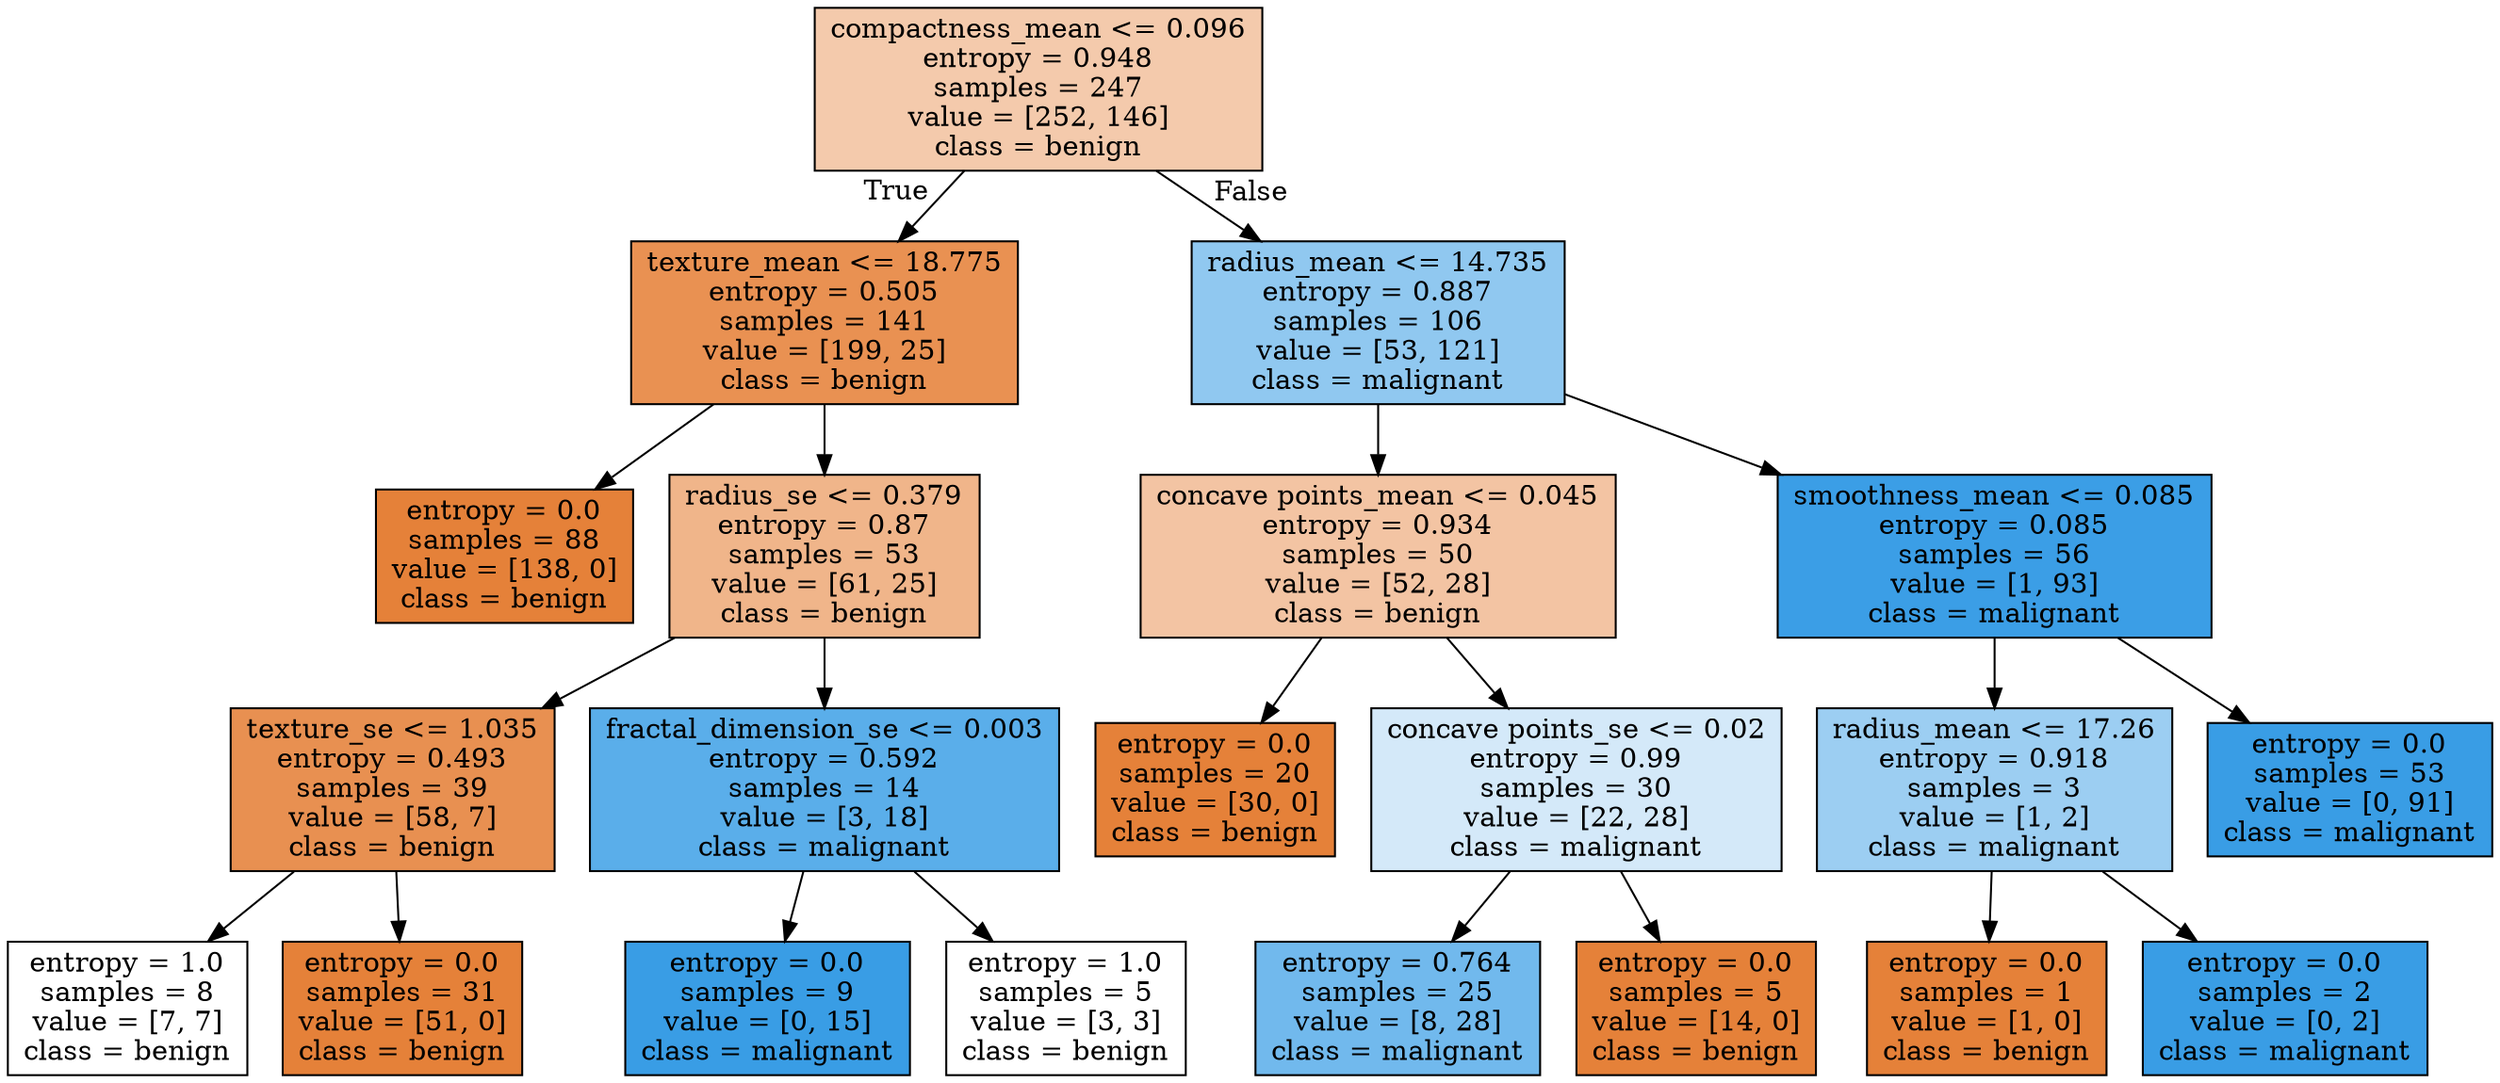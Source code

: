 digraph Tree {
node [shape=box, style="filled", color="black"] ;
0 [label="compactness_mean <= 0.096\nentropy = 0.948\nsamples = 247\nvalue = [252, 146]\nclass = benign", fillcolor="#e581396b"] ;
1 [label="texture_mean <= 18.775\nentropy = 0.505\nsamples = 141\nvalue = [199, 25]\nclass = benign", fillcolor="#e58139df"] ;
0 -> 1 [labeldistance=2.5, labelangle=45, headlabel="True"] ;
2 [label="entropy = 0.0\nsamples = 88\nvalue = [138, 0]\nclass = benign", fillcolor="#e58139ff"] ;
1 -> 2 ;
3 [label="radius_se <= 0.379\nentropy = 0.87\nsamples = 53\nvalue = [61, 25]\nclass = benign", fillcolor="#e5813996"] ;
1 -> 3 ;
4 [label="texture_se <= 1.035\nentropy = 0.493\nsamples = 39\nvalue = [58, 7]\nclass = benign", fillcolor="#e58139e0"] ;
3 -> 4 ;
5 [label="entropy = 1.0\nsamples = 8\nvalue = [7, 7]\nclass = benign", fillcolor="#e5813900"] ;
4 -> 5 ;
6 [label="entropy = 0.0\nsamples = 31\nvalue = [51, 0]\nclass = benign", fillcolor="#e58139ff"] ;
4 -> 6 ;
7 [label="fractal_dimension_se <= 0.003\nentropy = 0.592\nsamples = 14\nvalue = [3, 18]\nclass = malignant", fillcolor="#399de5d4"] ;
3 -> 7 ;
8 [label="entropy = 0.0\nsamples = 9\nvalue = [0, 15]\nclass = malignant", fillcolor="#399de5ff"] ;
7 -> 8 ;
9 [label="entropy = 1.0\nsamples = 5\nvalue = [3, 3]\nclass = benign", fillcolor="#e5813900"] ;
7 -> 9 ;
10 [label="radius_mean <= 14.735\nentropy = 0.887\nsamples = 106\nvalue = [53, 121]\nclass = malignant", fillcolor="#399de58f"] ;
0 -> 10 [labeldistance=2.5, labelangle=-45, headlabel="False"] ;
11 [label="concave points_mean <= 0.045\nentropy = 0.934\nsamples = 50\nvalue = [52, 28]\nclass = benign", fillcolor="#e5813976"] ;
10 -> 11 ;
12 [label="entropy = 0.0\nsamples = 20\nvalue = [30, 0]\nclass = benign", fillcolor="#e58139ff"] ;
11 -> 12 ;
13 [label="concave points_se <= 0.02\nentropy = 0.99\nsamples = 30\nvalue = [22, 28]\nclass = malignant", fillcolor="#399de537"] ;
11 -> 13 ;
14 [label="entropy = 0.764\nsamples = 25\nvalue = [8, 28]\nclass = malignant", fillcolor="#399de5b6"] ;
13 -> 14 ;
15 [label="entropy = 0.0\nsamples = 5\nvalue = [14, 0]\nclass = benign", fillcolor="#e58139ff"] ;
13 -> 15 ;
16 [label="smoothness_mean <= 0.085\nentropy = 0.085\nsamples = 56\nvalue = [1, 93]\nclass = malignant", fillcolor="#399de5fc"] ;
10 -> 16 ;
17 [label="radius_mean <= 17.26\nentropy = 0.918\nsamples = 3\nvalue = [1, 2]\nclass = malignant", fillcolor="#399de57f"] ;
16 -> 17 ;
18 [label="entropy = 0.0\nsamples = 1\nvalue = [1, 0]\nclass = benign", fillcolor="#e58139ff"] ;
17 -> 18 ;
19 [label="entropy = 0.0\nsamples = 2\nvalue = [0, 2]\nclass = malignant", fillcolor="#399de5ff"] ;
17 -> 19 ;
20 [label="entropy = 0.0\nsamples = 53\nvalue = [0, 91]\nclass = malignant", fillcolor="#399de5ff"] ;
16 -> 20 ;
}